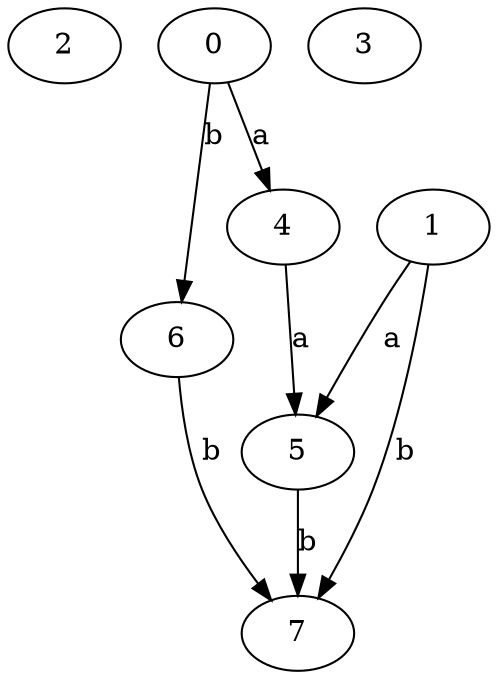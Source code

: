 strict digraph  {
2;
0;
3;
4;
1;
5;
6;
7;
0 -> 4  [label=a];
0 -> 6  [label=b];
4 -> 5  [label=a];
1 -> 5  [label=a];
1 -> 7  [label=b];
5 -> 7  [label=b];
6 -> 7  [label=b];
}

